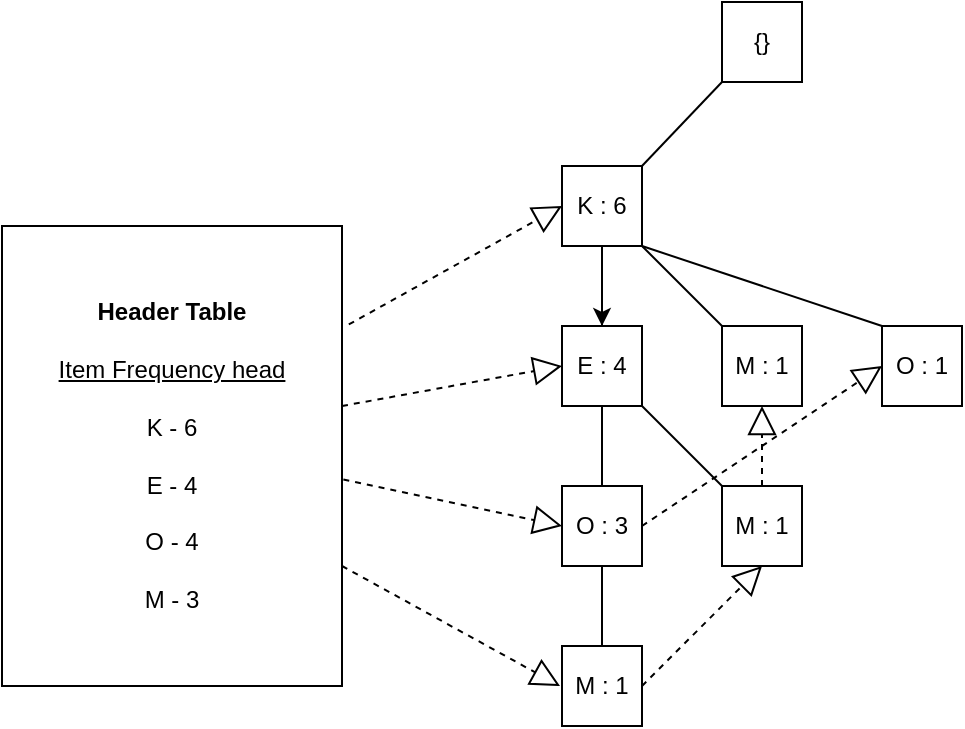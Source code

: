 <mxfile version="13.7.3" type="github">
  <diagram id="-Jtt_3MR1NpMMPZAaNFP" name="Page-1">
    <mxGraphModel dx="782" dy="437" grid="1" gridSize="10" guides="1" tooltips="1" connect="1" arrows="1" fold="1" page="1" pageScale="1" pageWidth="850" pageHeight="1100" math="0" shadow="0">
      <root>
        <mxCell id="0" />
        <mxCell id="1" parent="0" />
        <mxCell id="yjj8UdVl8cW0Mhc2JFxJ-1" value="&lt;b&gt;Header Table&lt;/b&gt;&lt;br&gt;&lt;u&gt;&lt;br&gt;Item Frequency head&lt;br&gt;&lt;/u&gt;&lt;br&gt;K - 6&lt;br&gt;&lt;br&gt;E - 4&lt;br&gt;&lt;br&gt;O - 4&lt;br&gt;&lt;br&gt;M - 3" style="rounded=0;whiteSpace=wrap;html=1;" vertex="1" parent="1">
          <mxGeometry x="80" y="190" width="170" height="230" as="geometry" />
        </mxCell>
        <mxCell id="yjj8UdVl8cW0Mhc2JFxJ-2" value="{}" style="whiteSpace=wrap;html=1;aspect=fixed;" vertex="1" parent="1">
          <mxGeometry x="440" y="78" width="40" height="40" as="geometry" />
        </mxCell>
        <mxCell id="yjj8UdVl8cW0Mhc2JFxJ-25" value="" style="edgeStyle=orthogonalEdgeStyle;rounded=0;orthogonalLoop=1;jettySize=auto;html=1;" edge="1" parent="1" source="yjj8UdVl8cW0Mhc2JFxJ-3" target="yjj8UdVl8cW0Mhc2JFxJ-4">
          <mxGeometry relative="1" as="geometry" />
        </mxCell>
        <mxCell id="yjj8UdVl8cW0Mhc2JFxJ-3" value="K : 6" style="whiteSpace=wrap;html=1;aspect=fixed;" vertex="1" parent="1">
          <mxGeometry x="360" y="160" width="40" height="40" as="geometry" />
        </mxCell>
        <mxCell id="yjj8UdVl8cW0Mhc2JFxJ-4" value="E : 4" style="whiteSpace=wrap;html=1;aspect=fixed;" vertex="1" parent="1">
          <mxGeometry x="360" y="240" width="40" height="40" as="geometry" />
        </mxCell>
        <mxCell id="yjj8UdVl8cW0Mhc2JFxJ-5" value="O : 3" style="whiteSpace=wrap;html=1;aspect=fixed;" vertex="1" parent="1">
          <mxGeometry x="360" y="320" width="40" height="40" as="geometry" />
        </mxCell>
        <mxCell id="yjj8UdVl8cW0Mhc2JFxJ-6" value="M : 1" style="whiteSpace=wrap;html=1;aspect=fixed;" vertex="1" parent="1">
          <mxGeometry x="360" y="400" width="40" height="40" as="geometry" />
        </mxCell>
        <mxCell id="yjj8UdVl8cW0Mhc2JFxJ-7" value="M : 1" style="whiteSpace=wrap;html=1;aspect=fixed;" vertex="1" parent="1">
          <mxGeometry x="440" y="240" width="40" height="40" as="geometry" />
        </mxCell>
        <mxCell id="yjj8UdVl8cW0Mhc2JFxJ-8" value="O : 1" style="whiteSpace=wrap;html=1;aspect=fixed;" vertex="1" parent="1">
          <mxGeometry x="520" y="240" width="40" height="40" as="geometry" />
        </mxCell>
        <mxCell id="yjj8UdVl8cW0Mhc2JFxJ-9" value="M : 1" style="whiteSpace=wrap;html=1;aspect=fixed;" vertex="1" parent="1">
          <mxGeometry x="440" y="320" width="40" height="40" as="geometry" />
        </mxCell>
        <mxCell id="yjj8UdVl8cW0Mhc2JFxJ-10" value="" style="endArrow=block;dashed=1;endFill=0;endSize=12;html=1;entryX=0;entryY=0.5;entryDx=0;entryDy=0;exitX=1.02;exitY=0.214;exitDx=0;exitDy=0;exitPerimeter=0;" edge="1" parent="1" source="yjj8UdVl8cW0Mhc2JFxJ-1" target="yjj8UdVl8cW0Mhc2JFxJ-3">
          <mxGeometry width="160" relative="1" as="geometry">
            <mxPoint x="320" y="260" as="sourcePoint" />
            <mxPoint x="480" y="260" as="targetPoint" />
          </mxGeometry>
        </mxCell>
        <mxCell id="yjj8UdVl8cW0Mhc2JFxJ-11" value="" style="endArrow=block;dashed=1;endFill=0;endSize=12;html=1;exitX=1.02;exitY=0.214;exitDx=0;exitDy=0;exitPerimeter=0;" edge="1" parent="1">
          <mxGeometry width="160" relative="1" as="geometry">
            <mxPoint x="250.0" y="280" as="sourcePoint" />
            <mxPoint x="360" y="260" as="targetPoint" />
          </mxGeometry>
        </mxCell>
        <mxCell id="yjj8UdVl8cW0Mhc2JFxJ-12" value="" style="endArrow=block;dashed=1;endFill=0;endSize=12;html=1;entryX=0;entryY=0.5;entryDx=0;entryDy=0;exitX=1.004;exitY=0.551;exitDx=0;exitDy=0;exitPerimeter=0;" edge="1" parent="1" source="yjj8UdVl8cW0Mhc2JFxJ-1" target="yjj8UdVl8cW0Mhc2JFxJ-5">
          <mxGeometry width="160" relative="1" as="geometry">
            <mxPoint x="250.0" y="334.61" as="sourcePoint" />
            <mxPoint x="356.6" y="275.39" as="targetPoint" />
          </mxGeometry>
        </mxCell>
        <mxCell id="yjj8UdVl8cW0Mhc2JFxJ-13" value="" style="endArrow=block;dashed=1;endFill=0;endSize=12;html=1;exitX=1.004;exitY=0.551;exitDx=0;exitDy=0;exitPerimeter=0;" edge="1" parent="1">
          <mxGeometry width="160" relative="1" as="geometry">
            <mxPoint x="250.0" y="360" as="sourcePoint" />
            <mxPoint x="359" y="420" as="targetPoint" />
          </mxGeometry>
        </mxCell>
        <mxCell id="yjj8UdVl8cW0Mhc2JFxJ-14" value="" style="endArrow=block;dashed=1;endFill=0;endSize=12;html=1;exitX=1.004;exitY=0.551;exitDx=0;exitDy=0;exitPerimeter=0;entryX=0.5;entryY=1;entryDx=0;entryDy=0;" edge="1" parent="1" target="yjj8UdVl8cW0Mhc2JFxJ-9">
          <mxGeometry width="160" relative="1" as="geometry">
            <mxPoint x="400" y="420" as="sourcePoint" />
            <mxPoint x="509" y="480" as="targetPoint" />
          </mxGeometry>
        </mxCell>
        <mxCell id="yjj8UdVl8cW0Mhc2JFxJ-15" value="" style="endArrow=block;dashed=1;endFill=0;endSize=12;html=1;exitX=1.004;exitY=0.551;exitDx=0;exitDy=0;exitPerimeter=0;entryX=0;entryY=0.5;entryDx=0;entryDy=0;" edge="1" parent="1" target="yjj8UdVl8cW0Mhc2JFxJ-8">
          <mxGeometry width="160" relative="1" as="geometry">
            <mxPoint x="400" y="340" as="sourcePoint" />
            <mxPoint x="509" y="400" as="targetPoint" />
          </mxGeometry>
        </mxCell>
        <mxCell id="yjj8UdVl8cW0Mhc2JFxJ-16" value="" style="endArrow=block;dashed=1;endFill=0;endSize=12;html=1;exitX=0.5;exitY=0;exitDx=0;exitDy=0;entryX=0.5;entryY=1;entryDx=0;entryDy=0;" edge="1" parent="1" source="yjj8UdVl8cW0Mhc2JFxJ-9" target="yjj8UdVl8cW0Mhc2JFxJ-7">
          <mxGeometry width="160" relative="1" as="geometry">
            <mxPoint x="410" y="350" as="sourcePoint" />
            <mxPoint x="530" y="270" as="targetPoint" />
          </mxGeometry>
        </mxCell>
        <mxCell id="yjj8UdVl8cW0Mhc2JFxJ-18" value="" style="endArrow=none;html=1;exitX=0.5;exitY=0;exitDx=0;exitDy=0;" edge="1" parent="1" source="yjj8UdVl8cW0Mhc2JFxJ-4">
          <mxGeometry width="50" height="50" relative="1" as="geometry">
            <mxPoint x="330" y="250" as="sourcePoint" />
            <mxPoint x="380" y="200" as="targetPoint" />
          </mxGeometry>
        </mxCell>
        <mxCell id="yjj8UdVl8cW0Mhc2JFxJ-19" value="" style="endArrow=none;html=1;exitX=0.5;exitY=1;exitDx=0;exitDy=0;entryX=0.5;entryY=0;entryDx=0;entryDy=0;" edge="1" parent="1" source="yjj8UdVl8cW0Mhc2JFxJ-4" target="yjj8UdVl8cW0Mhc2JFxJ-5">
          <mxGeometry width="50" height="50" relative="1" as="geometry">
            <mxPoint x="390" y="250" as="sourcePoint" />
            <mxPoint x="390" y="210" as="targetPoint" />
          </mxGeometry>
        </mxCell>
        <mxCell id="yjj8UdVl8cW0Mhc2JFxJ-21" value="" style="endArrow=none;html=1;exitX=0.5;exitY=0;exitDx=0;exitDy=0;entryX=0.5;entryY=1;entryDx=0;entryDy=0;" edge="1" parent="1" source="yjj8UdVl8cW0Mhc2JFxJ-6" target="yjj8UdVl8cW0Mhc2JFxJ-5">
          <mxGeometry width="50" height="50" relative="1" as="geometry">
            <mxPoint x="350" y="410" as="sourcePoint" />
            <mxPoint x="400" y="360" as="targetPoint" />
          </mxGeometry>
        </mxCell>
        <mxCell id="yjj8UdVl8cW0Mhc2JFxJ-22" value="" style="endArrow=none;html=1;exitX=0;exitY=0;exitDx=0;exitDy=0;entryX=1;entryY=1;entryDx=0;entryDy=0;" edge="1" parent="1" source="yjj8UdVl8cW0Mhc2JFxJ-7" target="yjj8UdVl8cW0Mhc2JFxJ-3">
          <mxGeometry width="50" height="50" relative="1" as="geometry">
            <mxPoint x="390" y="410" as="sourcePoint" />
            <mxPoint x="390" y="370" as="targetPoint" />
          </mxGeometry>
        </mxCell>
        <mxCell id="yjj8UdVl8cW0Mhc2JFxJ-23" value="" style="endArrow=none;html=1;exitX=0;exitY=0;exitDx=0;exitDy=0;" edge="1" parent="1" source="yjj8UdVl8cW0Mhc2JFxJ-8">
          <mxGeometry width="50" height="50" relative="1" as="geometry">
            <mxPoint x="450" y="250" as="sourcePoint" />
            <mxPoint x="400" y="200" as="targetPoint" />
          </mxGeometry>
        </mxCell>
        <mxCell id="yjj8UdVl8cW0Mhc2JFxJ-24" value="" style="endArrow=none;html=1;exitX=0;exitY=0;exitDx=0;exitDy=0;entryX=1;entryY=1;entryDx=0;entryDy=0;" edge="1" parent="1" source="yjj8UdVl8cW0Mhc2JFxJ-9" target="yjj8UdVl8cW0Mhc2JFxJ-4">
          <mxGeometry width="50" height="50" relative="1" as="geometry">
            <mxPoint x="460" y="260" as="sourcePoint" />
            <mxPoint x="420" y="220" as="targetPoint" />
          </mxGeometry>
        </mxCell>
        <mxCell id="yjj8UdVl8cW0Mhc2JFxJ-27" value="" style="endArrow=none;html=1;entryX=0;entryY=1;entryDx=0;entryDy=0;" edge="1" parent="1" target="yjj8UdVl8cW0Mhc2JFxJ-2">
          <mxGeometry width="50" height="50" relative="1" as="geometry">
            <mxPoint x="400" y="160" as="sourcePoint" />
            <mxPoint x="450" y="110" as="targetPoint" />
          </mxGeometry>
        </mxCell>
      </root>
    </mxGraphModel>
  </diagram>
</mxfile>
